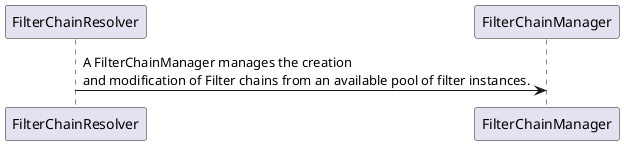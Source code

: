 @startuml
FilterChainResolver -> FilterChainManager: A FilterChainManager manages the creation \nand modification of Filter chains from an available pool of filter instances.
@enduml